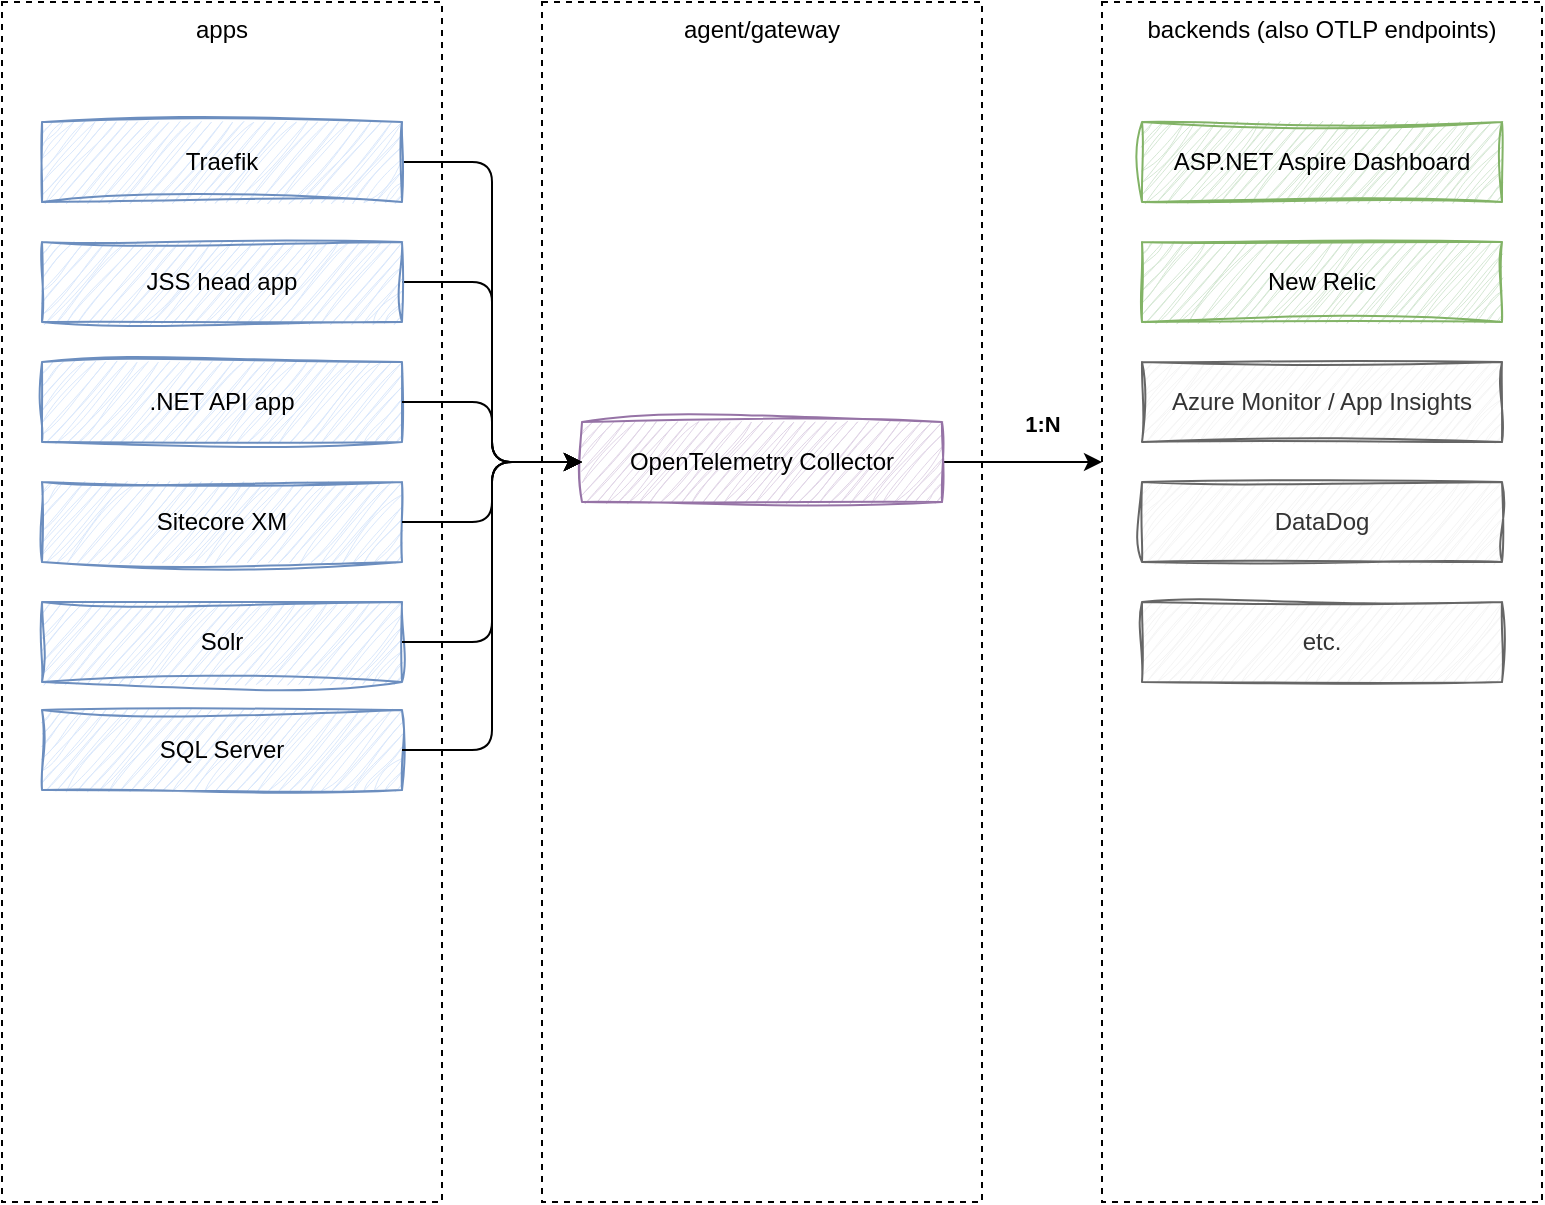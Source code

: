<mxfile>
    <diagram id="KXfDfXguvXK46skl20la" name="overview">
        <mxGraphModel dx="952" dy="786" grid="1" gridSize="10" guides="1" tooltips="1" connect="1" arrows="1" fold="1" page="1" pageScale="1" pageWidth="1169" pageHeight="827" math="0" shadow="0">
            <root>
                <mxCell id="0"/>
                <mxCell id="1" style="locked=1;" parent="0"/>
                <mxCell id="31" value="apps" style="rounded=0;whiteSpace=wrap;html=1;fillColor=none;dashed=1;verticalAlign=top;" vertex="1" parent="1">
                    <mxGeometry x="140" y="20" width="220" height="600" as="geometry"/>
                </mxCell>
                <mxCell id="32" value="backends (also OTLP endpoints)" style="rounded=0;whiteSpace=wrap;html=1;fillColor=none;dashed=1;verticalAlign=top;" vertex="1" parent="1">
                    <mxGeometry x="690" y="20" width="220" height="600" as="geometry"/>
                </mxCell>
                <mxCell id="33" value="agent/gateway" style="rounded=0;whiteSpace=wrap;html=1;fillColor=none;dashed=1;verticalAlign=top;" vertex="1" parent="1">
                    <mxGeometry x="410" y="20" width="220" height="600" as="geometry"/>
                </mxCell>
                <mxCell id="35" value="" style="edgeStyle=orthogonalEdgeStyle;html=1;entryX=0;entryY=0.5;entryDx=0;entryDy=0;exitX=1;exitY=0.5;exitDx=0;exitDy=0;" edge="1" parent="1" source="19" target="18">
                    <mxGeometry relative="1" as="geometry">
                        <mxPoint x="350" y="110" as="sourcePoint"/>
                        <mxPoint x="440" y="270" as="targetPoint"/>
                    </mxGeometry>
                </mxCell>
                <mxCell id="16" value="Untitled Layer" parent="0"/>
                <mxCell id="46" style="edgeStyle=orthogonalEdgeStyle;html=1;exitX=1;exitY=0.5;exitDx=0;exitDy=0;" edge="1" parent="16" source="18">
                    <mxGeometry relative="1" as="geometry">
                        <mxPoint x="690" y="250" as="targetPoint"/>
                    </mxGeometry>
                </mxCell>
                <mxCell id="48" value="1:N" style="edgeLabel;html=1;align=center;verticalAlign=middle;resizable=0;points=[];fontStyle=1" vertex="1" connectable="0" parent="46">
                    <mxGeometry x="0.011" y="-1" relative="1" as="geometry">
                        <mxPoint x="10" y="-21" as="offset"/>
                    </mxGeometry>
                </mxCell>
                <mxCell id="18" value="OpenTelemetry Collector" style="rounded=0;whiteSpace=wrap;html=1;sketch=1;curveFitting=1;jiggle=2;fillColor=#e1d5e7;strokeColor=#9673a6;" vertex="1" parent="16">
                    <mxGeometry x="430" y="230" width="180" height="40" as="geometry"/>
                </mxCell>
                <mxCell id="19" value="JSS head app" style="rounded=0;whiteSpace=wrap;html=1;sketch=1;curveFitting=1;jiggle=2;fillColor=#dae8fc;strokeColor=#6c8ebf;" vertex="1" parent="16">
                    <mxGeometry x="160" y="140" width="180" height="40" as="geometry"/>
                </mxCell>
                <mxCell id="20" value=".NET API app" style="rounded=0;whiteSpace=wrap;html=1;sketch=1;curveFitting=1;jiggle=2;fillColor=#dae8fc;strokeColor=#6c8ebf;" vertex="1" parent="16">
                    <mxGeometry x="160" y="200" width="180" height="40" as="geometry"/>
                </mxCell>
                <mxCell id="21" value="Sitecore XM" style="rounded=0;whiteSpace=wrap;html=1;sketch=1;curveFitting=1;jiggle=2;fillColor=#dae8fc;strokeColor=#6c8ebf;" vertex="1" parent="16">
                    <mxGeometry x="160" y="260" width="180" height="40" as="geometry"/>
                </mxCell>
                <mxCell id="22" value="Solr" style="rounded=0;whiteSpace=wrap;html=1;sketch=1;curveFitting=1;jiggle=2;fillColor=#dae8fc;strokeColor=#6c8ebf;" vertex="1" parent="16">
                    <mxGeometry x="160" y="320" width="180" height="40" as="geometry"/>
                </mxCell>
                <mxCell id="34" value="" style="edgeStyle=orthogonalEdgeStyle;html=1;entryX=0;entryY=0.5;entryDx=0;entryDy=0;exitX=1;exitY=0.5;exitDx=0;exitDy=0;" edge="1" parent="16" source="23" target="18">
                    <mxGeometry relative="1" as="geometry"/>
                </mxCell>
                <mxCell id="23" value="Traefik" style="rounded=0;whiteSpace=wrap;html=1;sketch=1;curveFitting=1;jiggle=2;fillColor=#dae8fc;strokeColor=#6c8ebf;" vertex="1" parent="16">
                    <mxGeometry x="160" y="80" width="180" height="40" as="geometry"/>
                </mxCell>
                <mxCell id="24" value="ASP.NET Aspire Dashboard" style="rounded=0;whiteSpace=wrap;html=1;sketch=1;curveFitting=1;jiggle=2;fillColor=#d5e8d4;strokeColor=#82b366;" vertex="1" parent="16">
                    <mxGeometry x="710" y="80" width="180" height="40" as="geometry"/>
                </mxCell>
                <mxCell id="25" value="Azure Monitor / App Insights" style="rounded=0;whiteSpace=wrap;html=1;sketch=1;curveFitting=1;jiggle=2;fillColor=#f5f5f5;fontColor=#333333;strokeColor=#666666;" vertex="1" parent="16">
                    <mxGeometry x="710" y="200" width="180" height="40" as="geometry"/>
                </mxCell>
                <mxCell id="26" value="New Relic" style="rounded=0;whiteSpace=wrap;html=1;sketch=1;curveFitting=1;jiggle=2;fillColor=#d5e8d4;strokeColor=#82b366;" vertex="1" parent="16">
                    <mxGeometry x="710" y="140" width="180" height="40" as="geometry"/>
                </mxCell>
                <mxCell id="27" value="DataDog" style="rounded=0;whiteSpace=wrap;html=1;sketch=1;curveFitting=1;jiggle=2;fillColor=#f5f5f5;fontColor=#333333;strokeColor=#666666;" vertex="1" parent="16">
                    <mxGeometry x="710" y="260" width="180" height="40" as="geometry"/>
                </mxCell>
                <mxCell id="28" value="etc." style="rounded=0;whiteSpace=wrap;html=1;sketch=1;curveFitting=1;jiggle=2;fillColor=#f5f5f5;fontColor=#333333;strokeColor=#666666;" vertex="1" parent="16">
                    <mxGeometry x="710" y="320" width="180" height="40" as="geometry"/>
                </mxCell>
                <mxCell id="29" value="SQL Server" style="rounded=0;whiteSpace=wrap;html=1;sketch=1;curveFitting=1;jiggle=2;fillColor=#dae8fc;strokeColor=#6c8ebf;" vertex="1" parent="16">
                    <mxGeometry x="160" y="374" width="180" height="40" as="geometry"/>
                </mxCell>
                <mxCell id="39" value="" style="edgeStyle=orthogonalEdgeStyle;html=1;entryX=0;entryY=0.5;entryDx=0;entryDy=0;exitX=1;exitY=0.5;exitDx=0;exitDy=0;" edge="1" parent="16" source="20" target="18">
                    <mxGeometry relative="1" as="geometry">
                        <mxPoint x="350" y="190" as="sourcePoint"/>
                        <mxPoint x="440" y="270" as="targetPoint"/>
                    </mxGeometry>
                </mxCell>
                <mxCell id="40" value="" style="edgeStyle=orthogonalEdgeStyle;html=1;entryX=0;entryY=0.5;entryDx=0;entryDy=0;exitX=1;exitY=0.5;exitDx=0;exitDy=0;" edge="1" parent="16" source="21" target="18">
                    <mxGeometry relative="1" as="geometry">
                        <mxPoint x="350" y="270" as="sourcePoint"/>
                        <mxPoint x="440" y="270" as="targetPoint"/>
                    </mxGeometry>
                </mxCell>
                <mxCell id="41" value="" style="edgeStyle=orthogonalEdgeStyle;html=1;entryX=0;entryY=0.5;entryDx=0;entryDy=0;exitX=1;exitY=0.5;exitDx=0;exitDy=0;" edge="1" parent="16" source="22" target="18">
                    <mxGeometry relative="1" as="geometry">
                        <mxPoint x="350" y="350" as="sourcePoint"/>
                        <mxPoint x="440" y="270" as="targetPoint"/>
                    </mxGeometry>
                </mxCell>
                <mxCell id="42" value="" style="edgeStyle=orthogonalEdgeStyle;html=1;entryX=0;entryY=0.5;entryDx=0;entryDy=0;exitX=1;exitY=0.5;exitDx=0;exitDy=0;" edge="1" parent="16" source="29" target="18">
                    <mxGeometry relative="1" as="geometry">
                        <mxPoint x="350" y="430" as="sourcePoint"/>
                        <mxPoint x="440" y="270" as="targetPoint"/>
                    </mxGeometry>
                </mxCell>
            </root>
        </mxGraphModel>
    </diagram>
</mxfile>
